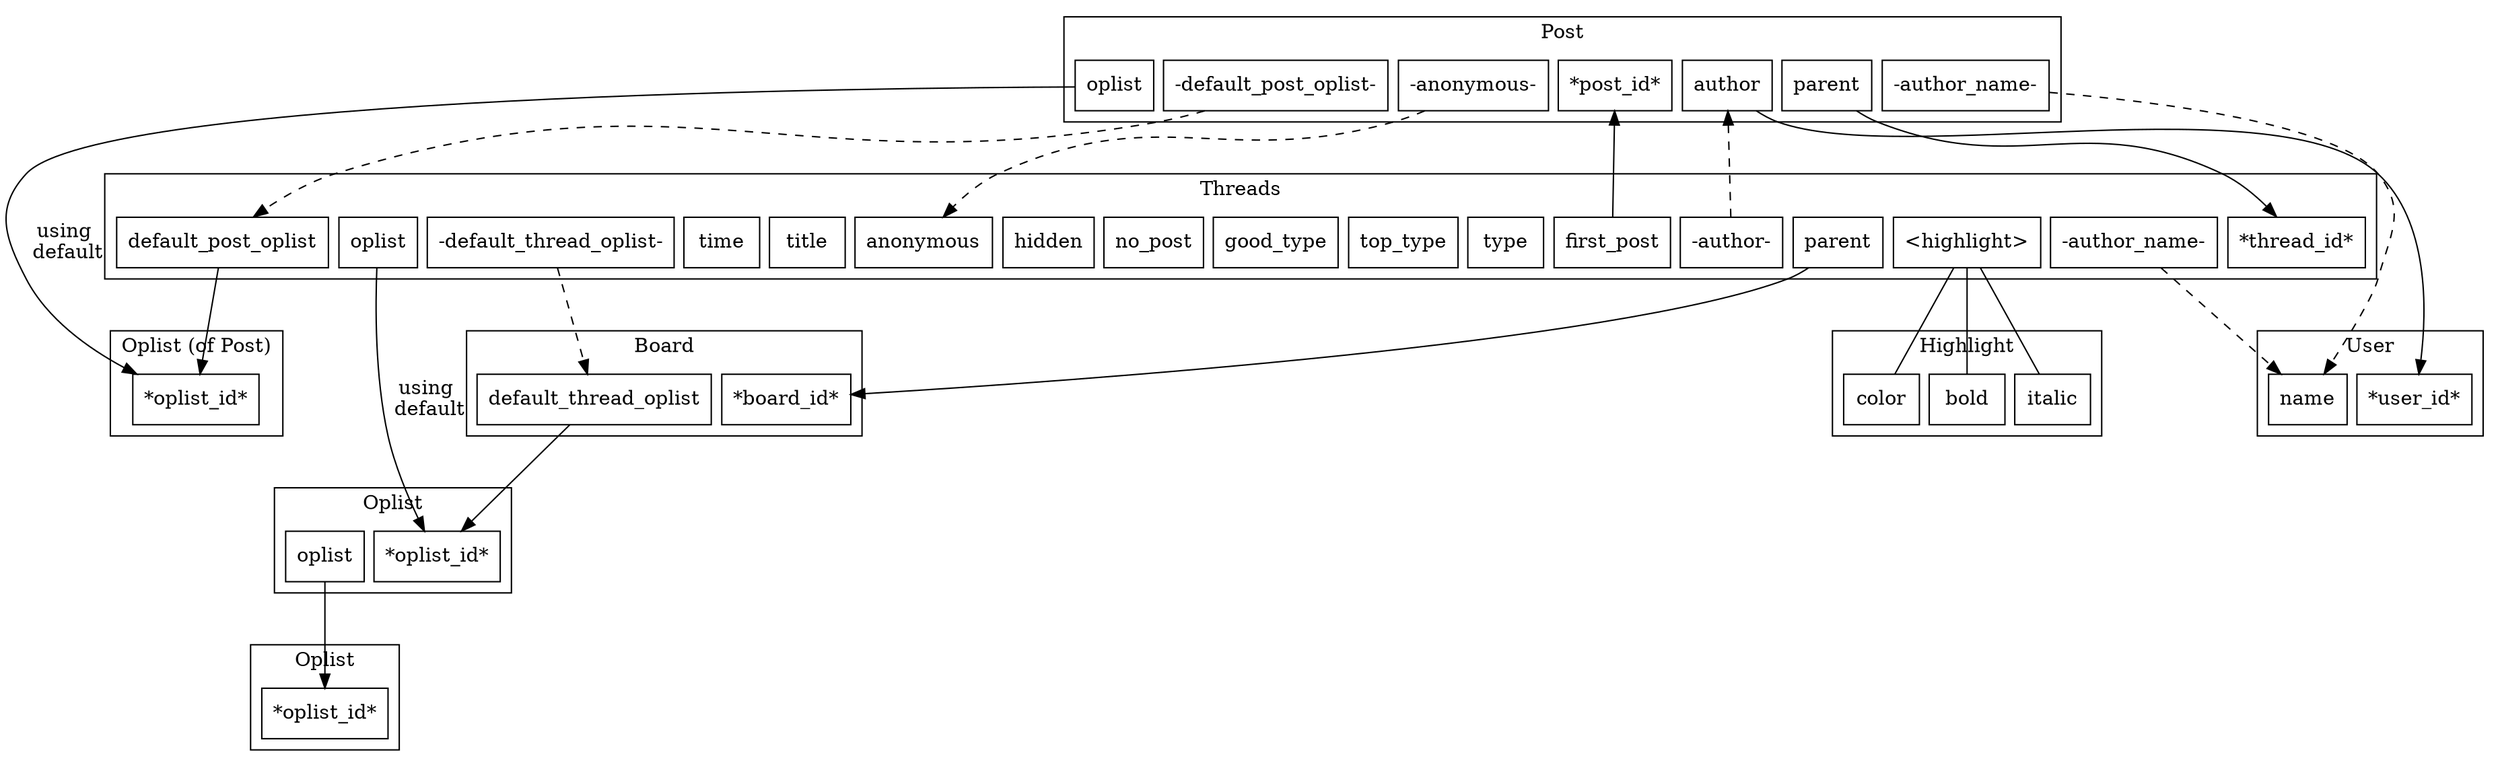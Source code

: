 #dot
strict digraph g {
	node [ shape = box ];
	nodesep = 0.1;
	ranksep = 1;

	subgraph cluster_thread {
		label = "Threads";
		node_a_thread_thread_id             [ label = "*thread_id*" ];
		node_a_thread_parent                [ label = "parent" ];
		node_a_thread_oplist                [ label = "oplist" ];
		node_a_thread_default_thread_oplist [ label = "-default_thread_oplist-" ];
		node_a_thread_default_post_oplist   [ label = "default_post_oplist" ];
		node_a_thread_first_post            [ label = "first_post" ];
		node_a_thread_type                  [ label = "type" ];
		node_a_thread_top_type              [ label = "top_type" ];
		node_a_thread_good_type             [ label = "good_type" ];
		node_a_thread_no_post               [ label = "no_post" ];
		node_a_thread_hidden                [ label = "hidden" ];
		node_a_thread_anonymous             [ label = "anonymous" ];
		node_a_thread_title                 [ label = "title" ];
		node_a_thread_time                  [ label = "time" ];
		node_a_thread_highlight             [ label = "<highlight>" ];
		node_a_thread_author                [ label = "-author-" ];
		node_a_thread_author_name           [ label = "-author_name-" ];
	}

	subgraph cluster_highlight {
		label = "Highlight"
		node_a_highlight_color  [ label = "color" ];
		node_a_highlight_bold   [ label = "bold" ];
		node_a_highlight_italic [ label = "italic" ];
	}

	subgraph cluster_board {
		label = "Board";
		node_a_board_board_id [ label = "*board_id*" ];
		node_a_board_default_thread_oplist [ label = "default_thread_oplist" ];
	}

	subgraph cluster_post {
		label = "Post";
		node_a_post_post_id             [ label = "*post_id*" ];
		node_a_post_parent              [ label = "parent" ];
		node_a_post_oplist              [ label = "oplist" ];
		node_a_post_default_post_oplist [ label = "-default_post_oplist-" ];
		node_a_post_anonymous           [ label = "-anonymous-" ];
		node_a_post_author              [ label = "author" ];
		node_a_post_author_name         [ label = "-author_name-" ];
	}

	subgraph cluster_oplist {
		label = "Oplist";
		node_a_oplist_oplist_id [ label = "*oplist_id*" ];
		node_a_oplist_oplist    [ label = "oplist" ];
	}

	subgraph cluster_oplist_2 {
		label = "Oplist";
		node_a_oplist_oplist_id_2 [ label = "*oplist_id*" ];
	}

	subgraph cluster_oplist_3 {
		label = "Oplist (of Post)";
		node_a_oplist_oplist_id_3 [ label = "*oplist_id*" ];
	}

	subgraph cluster_user {
		label = "User";
		node_a_user_user_id [ label = "*user_id*" ];
		node_a_user_name    [ label = "name" ];
	}

	node_a_thread_first_post -> node_a_post_post_id;
	node_a_thread_parent -> node_a_board_board_id;
	node_a_thread_oplist -> node_a_oplist_oplist_id [ label = "using\n default" ];
	node_a_thread_default_thread_oplist -> node_a_board_default_thread_oplist [ style = dashed ];
	node_a_thread_default_post_oplist -> node_a_oplist_oplist_id_3;
	node_a_thread_author -> node_a_post_author [ style = dashed ];
	node_a_thread_author_name -> node_a_user_name [ style = dashed ];

	node_a_thread_highlight -> node_a_highlight_color  [ arrowhead = none ];
	node_a_thread_highlight -> node_a_highlight_bold   [ arrowhead = none ];
	node_a_thread_highlight -> node_a_highlight_italic [ arrowhead = none ];

	node_a_post_parent -> node_a_thread_thread_id;
	node_a_post_anonymous -> node_a_thread_anonymous [style = dashed ];
	node_a_post_oplist -> node_a_oplist_oplist_id_3 [ label = "using\n default" ];
	node_a_post_default_post_oplist -> node_a_thread_default_post_oplist [ style = dashed ];

	node_a_oplist_oplist -> node_a_oplist_oplist_id_2;

	node_a_post_author -> node_a_user_user_id;
	node_a_post_author_name -> node_a_user_name     [ style = dashed ];

	node_a_board_default_thread_oplist -> node_a_oplist_oplist_id;
}
